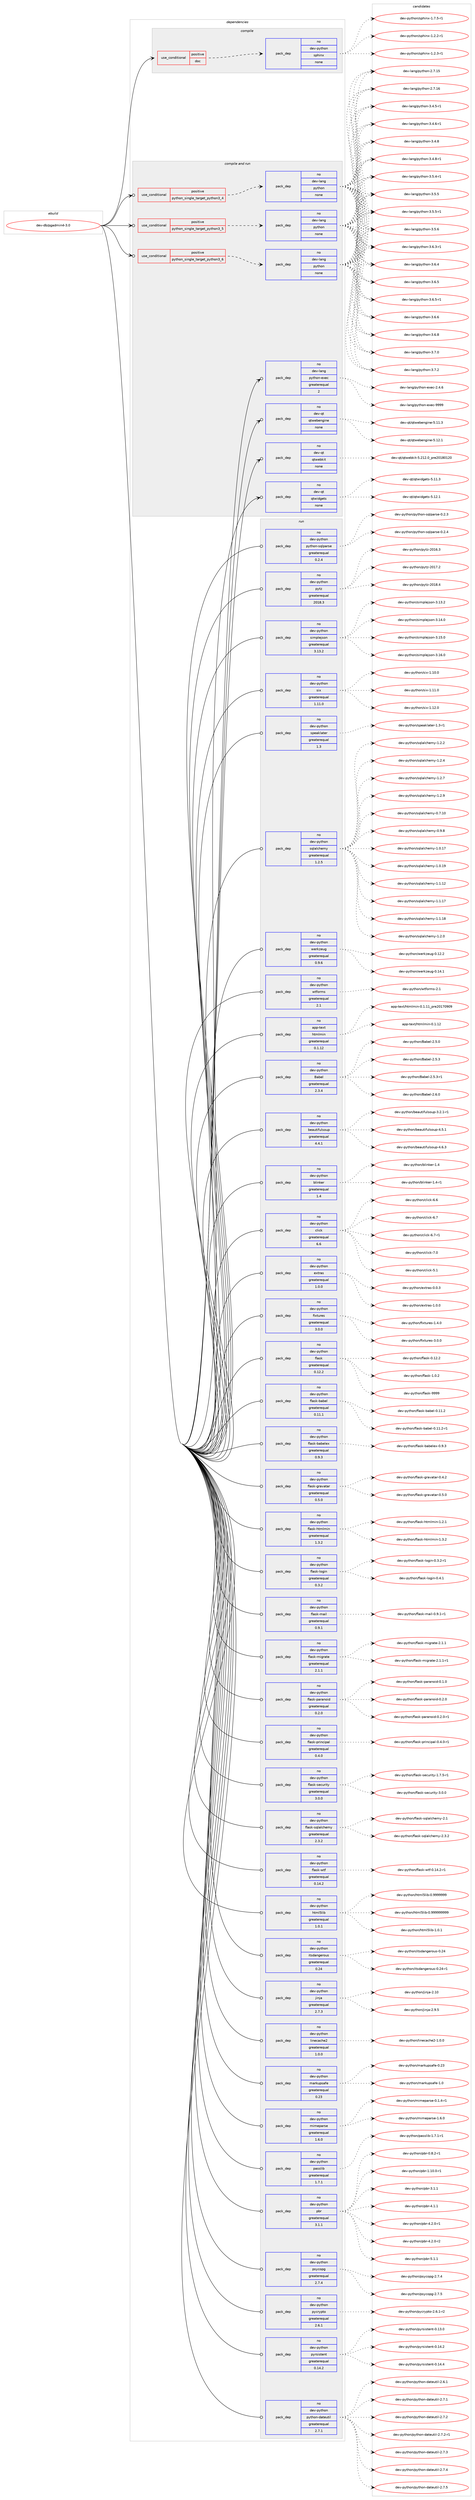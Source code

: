digraph prolog {

# *************
# Graph options
# *************

newrank=true;
concentrate=true;
compound=true;
graph [rankdir=LR,fontname=Helvetica,fontsize=10,ranksep=1.5];#, ranksep=2.5, nodesep=0.2];
edge  [arrowhead=vee];
node  [fontname=Helvetica,fontsize=10];

# **********
# The ebuild
# **********

subgraph cluster_leftcol {
color=gray;
rank=same;
label=<<i>ebuild</i>>;
id [label="dev-db/pgadmin4-3.0", color=red, width=4, href="../dev-db/pgadmin4-3.0.svg"];
}

# ****************
# The dependencies
# ****************

subgraph cluster_midcol {
color=gray;
label=<<i>dependencies</i>>;
subgraph cluster_compile {
fillcolor="#eeeeee";
style=filled;
label=<<i>compile</i>>;
subgraph cond357517 {
dependency1321272 [label=<<TABLE BORDER="0" CELLBORDER="1" CELLSPACING="0" CELLPADDING="4"><TR><TD ROWSPAN="3" CELLPADDING="10">use_conditional</TD></TR><TR><TD>positive</TD></TR><TR><TD>doc</TD></TR></TABLE>>, shape=none, color=red];
subgraph pack942801 {
dependency1321273 [label=<<TABLE BORDER="0" CELLBORDER="1" CELLSPACING="0" CELLPADDING="4" WIDTH="220"><TR><TD ROWSPAN="6" CELLPADDING="30">pack_dep</TD></TR><TR><TD WIDTH="110">no</TD></TR><TR><TD>dev-python</TD></TR><TR><TD>sphinx</TD></TR><TR><TD>none</TD></TR><TR><TD></TD></TR></TABLE>>, shape=none, color=blue];
}
dependency1321272:e -> dependency1321273:w [weight=20,style="dashed",arrowhead="vee"];
}
id:e -> dependency1321272:w [weight=20,style="solid",arrowhead="vee"];
}
subgraph cluster_compileandrun {
fillcolor="#eeeeee";
style=filled;
label=<<i>compile and run</i>>;
subgraph cond357518 {
dependency1321274 [label=<<TABLE BORDER="0" CELLBORDER="1" CELLSPACING="0" CELLPADDING="4"><TR><TD ROWSPAN="3" CELLPADDING="10">use_conditional</TD></TR><TR><TD>positive</TD></TR><TR><TD>python_single_target_python3_4</TD></TR></TABLE>>, shape=none, color=red];
subgraph pack942802 {
dependency1321275 [label=<<TABLE BORDER="0" CELLBORDER="1" CELLSPACING="0" CELLPADDING="4" WIDTH="220"><TR><TD ROWSPAN="6" CELLPADDING="30">pack_dep</TD></TR><TR><TD WIDTH="110">no</TD></TR><TR><TD>dev-lang</TD></TR><TR><TD>python</TD></TR><TR><TD>none</TD></TR><TR><TD></TD></TR></TABLE>>, shape=none, color=blue];
}
dependency1321274:e -> dependency1321275:w [weight=20,style="dashed",arrowhead="vee"];
}
id:e -> dependency1321274:w [weight=20,style="solid",arrowhead="odotvee"];
subgraph cond357519 {
dependency1321276 [label=<<TABLE BORDER="0" CELLBORDER="1" CELLSPACING="0" CELLPADDING="4"><TR><TD ROWSPAN="3" CELLPADDING="10">use_conditional</TD></TR><TR><TD>positive</TD></TR><TR><TD>python_single_target_python3_5</TD></TR></TABLE>>, shape=none, color=red];
subgraph pack942803 {
dependency1321277 [label=<<TABLE BORDER="0" CELLBORDER="1" CELLSPACING="0" CELLPADDING="4" WIDTH="220"><TR><TD ROWSPAN="6" CELLPADDING="30">pack_dep</TD></TR><TR><TD WIDTH="110">no</TD></TR><TR><TD>dev-lang</TD></TR><TR><TD>python</TD></TR><TR><TD>none</TD></TR><TR><TD></TD></TR></TABLE>>, shape=none, color=blue];
}
dependency1321276:e -> dependency1321277:w [weight=20,style="dashed",arrowhead="vee"];
}
id:e -> dependency1321276:w [weight=20,style="solid",arrowhead="odotvee"];
subgraph cond357520 {
dependency1321278 [label=<<TABLE BORDER="0" CELLBORDER="1" CELLSPACING="0" CELLPADDING="4"><TR><TD ROWSPAN="3" CELLPADDING="10">use_conditional</TD></TR><TR><TD>positive</TD></TR><TR><TD>python_single_target_python3_6</TD></TR></TABLE>>, shape=none, color=red];
subgraph pack942804 {
dependency1321279 [label=<<TABLE BORDER="0" CELLBORDER="1" CELLSPACING="0" CELLPADDING="4" WIDTH="220"><TR><TD ROWSPAN="6" CELLPADDING="30">pack_dep</TD></TR><TR><TD WIDTH="110">no</TD></TR><TR><TD>dev-lang</TD></TR><TR><TD>python</TD></TR><TR><TD>none</TD></TR><TR><TD></TD></TR></TABLE>>, shape=none, color=blue];
}
dependency1321278:e -> dependency1321279:w [weight=20,style="dashed",arrowhead="vee"];
}
id:e -> dependency1321278:w [weight=20,style="solid",arrowhead="odotvee"];
subgraph pack942805 {
dependency1321280 [label=<<TABLE BORDER="0" CELLBORDER="1" CELLSPACING="0" CELLPADDING="4" WIDTH="220"><TR><TD ROWSPAN="6" CELLPADDING="30">pack_dep</TD></TR><TR><TD WIDTH="110">no</TD></TR><TR><TD>dev-lang</TD></TR><TR><TD>python-exec</TD></TR><TR><TD>greaterequal</TD></TR><TR><TD>2</TD></TR></TABLE>>, shape=none, color=blue];
}
id:e -> dependency1321280:w [weight=20,style="solid",arrowhead="odotvee"];
subgraph pack942806 {
dependency1321281 [label=<<TABLE BORDER="0" CELLBORDER="1" CELLSPACING="0" CELLPADDING="4" WIDTH="220"><TR><TD ROWSPAN="6" CELLPADDING="30">pack_dep</TD></TR><TR><TD WIDTH="110">no</TD></TR><TR><TD>dev-qt</TD></TR><TR><TD>qtwebengine</TD></TR><TR><TD>none</TD></TR><TR><TD></TD></TR></TABLE>>, shape=none, color=blue];
}
id:e -> dependency1321281:w [weight=20,style="solid",arrowhead="odotvee"];
subgraph pack942807 {
dependency1321282 [label=<<TABLE BORDER="0" CELLBORDER="1" CELLSPACING="0" CELLPADDING="4" WIDTH="220"><TR><TD ROWSPAN="6" CELLPADDING="30">pack_dep</TD></TR><TR><TD WIDTH="110">no</TD></TR><TR><TD>dev-qt</TD></TR><TR><TD>qtwebkit</TD></TR><TR><TD>none</TD></TR><TR><TD></TD></TR></TABLE>>, shape=none, color=blue];
}
id:e -> dependency1321282:w [weight=20,style="solid",arrowhead="odotvee"];
subgraph pack942808 {
dependency1321283 [label=<<TABLE BORDER="0" CELLBORDER="1" CELLSPACING="0" CELLPADDING="4" WIDTH="220"><TR><TD ROWSPAN="6" CELLPADDING="30">pack_dep</TD></TR><TR><TD WIDTH="110">no</TD></TR><TR><TD>dev-qt</TD></TR><TR><TD>qtwidgets</TD></TR><TR><TD>none</TD></TR><TR><TD></TD></TR></TABLE>>, shape=none, color=blue];
}
id:e -> dependency1321283:w [weight=20,style="solid",arrowhead="odotvee"];
}
subgraph cluster_run {
fillcolor="#eeeeee";
style=filled;
label=<<i>run</i>>;
subgraph pack942809 {
dependency1321284 [label=<<TABLE BORDER="0" CELLBORDER="1" CELLSPACING="0" CELLPADDING="4" WIDTH="220"><TR><TD ROWSPAN="6" CELLPADDING="30">pack_dep</TD></TR><TR><TD WIDTH="110">no</TD></TR><TR><TD>app-text</TD></TR><TR><TD>htmlmin</TD></TR><TR><TD>greaterequal</TD></TR><TR><TD>0.1.12</TD></TR></TABLE>>, shape=none, color=blue];
}
id:e -> dependency1321284:w [weight=20,style="solid",arrowhead="odot"];
subgraph pack942810 {
dependency1321285 [label=<<TABLE BORDER="0" CELLBORDER="1" CELLSPACING="0" CELLPADDING="4" WIDTH="220"><TR><TD ROWSPAN="6" CELLPADDING="30">pack_dep</TD></TR><TR><TD WIDTH="110">no</TD></TR><TR><TD>dev-python</TD></TR><TR><TD>Babel</TD></TR><TR><TD>greaterequal</TD></TR><TR><TD>2.3.4</TD></TR></TABLE>>, shape=none, color=blue];
}
id:e -> dependency1321285:w [weight=20,style="solid",arrowhead="odot"];
subgraph pack942811 {
dependency1321286 [label=<<TABLE BORDER="0" CELLBORDER="1" CELLSPACING="0" CELLPADDING="4" WIDTH="220"><TR><TD ROWSPAN="6" CELLPADDING="30">pack_dep</TD></TR><TR><TD WIDTH="110">no</TD></TR><TR><TD>dev-python</TD></TR><TR><TD>beautifulsoup</TD></TR><TR><TD>greaterequal</TD></TR><TR><TD>4.4.1</TD></TR></TABLE>>, shape=none, color=blue];
}
id:e -> dependency1321286:w [weight=20,style="solid",arrowhead="odot"];
subgraph pack942812 {
dependency1321287 [label=<<TABLE BORDER="0" CELLBORDER="1" CELLSPACING="0" CELLPADDING="4" WIDTH="220"><TR><TD ROWSPAN="6" CELLPADDING="30">pack_dep</TD></TR><TR><TD WIDTH="110">no</TD></TR><TR><TD>dev-python</TD></TR><TR><TD>blinker</TD></TR><TR><TD>greaterequal</TD></TR><TR><TD>1.4</TD></TR></TABLE>>, shape=none, color=blue];
}
id:e -> dependency1321287:w [weight=20,style="solid",arrowhead="odot"];
subgraph pack942813 {
dependency1321288 [label=<<TABLE BORDER="0" CELLBORDER="1" CELLSPACING="0" CELLPADDING="4" WIDTH="220"><TR><TD ROWSPAN="6" CELLPADDING="30">pack_dep</TD></TR><TR><TD WIDTH="110">no</TD></TR><TR><TD>dev-python</TD></TR><TR><TD>click</TD></TR><TR><TD>greaterequal</TD></TR><TR><TD>6.6</TD></TR></TABLE>>, shape=none, color=blue];
}
id:e -> dependency1321288:w [weight=20,style="solid",arrowhead="odot"];
subgraph pack942814 {
dependency1321289 [label=<<TABLE BORDER="0" CELLBORDER="1" CELLSPACING="0" CELLPADDING="4" WIDTH="220"><TR><TD ROWSPAN="6" CELLPADDING="30">pack_dep</TD></TR><TR><TD WIDTH="110">no</TD></TR><TR><TD>dev-python</TD></TR><TR><TD>extras</TD></TR><TR><TD>greaterequal</TD></TR><TR><TD>1.0.0</TD></TR></TABLE>>, shape=none, color=blue];
}
id:e -> dependency1321289:w [weight=20,style="solid",arrowhead="odot"];
subgraph pack942815 {
dependency1321290 [label=<<TABLE BORDER="0" CELLBORDER="1" CELLSPACING="0" CELLPADDING="4" WIDTH="220"><TR><TD ROWSPAN="6" CELLPADDING="30">pack_dep</TD></TR><TR><TD WIDTH="110">no</TD></TR><TR><TD>dev-python</TD></TR><TR><TD>fixtures</TD></TR><TR><TD>greaterequal</TD></TR><TR><TD>3.0.0</TD></TR></TABLE>>, shape=none, color=blue];
}
id:e -> dependency1321290:w [weight=20,style="solid",arrowhead="odot"];
subgraph pack942816 {
dependency1321291 [label=<<TABLE BORDER="0" CELLBORDER="1" CELLSPACING="0" CELLPADDING="4" WIDTH="220"><TR><TD ROWSPAN="6" CELLPADDING="30">pack_dep</TD></TR><TR><TD WIDTH="110">no</TD></TR><TR><TD>dev-python</TD></TR><TR><TD>flask</TD></TR><TR><TD>greaterequal</TD></TR><TR><TD>0.12.2</TD></TR></TABLE>>, shape=none, color=blue];
}
id:e -> dependency1321291:w [weight=20,style="solid",arrowhead="odot"];
subgraph pack942817 {
dependency1321292 [label=<<TABLE BORDER="0" CELLBORDER="1" CELLSPACING="0" CELLPADDING="4" WIDTH="220"><TR><TD ROWSPAN="6" CELLPADDING="30">pack_dep</TD></TR><TR><TD WIDTH="110">no</TD></TR><TR><TD>dev-python</TD></TR><TR><TD>flask-babel</TD></TR><TR><TD>greaterequal</TD></TR><TR><TD>0.11.1</TD></TR></TABLE>>, shape=none, color=blue];
}
id:e -> dependency1321292:w [weight=20,style="solid",arrowhead="odot"];
subgraph pack942818 {
dependency1321293 [label=<<TABLE BORDER="0" CELLBORDER="1" CELLSPACING="0" CELLPADDING="4" WIDTH="220"><TR><TD ROWSPAN="6" CELLPADDING="30">pack_dep</TD></TR><TR><TD WIDTH="110">no</TD></TR><TR><TD>dev-python</TD></TR><TR><TD>flask-babelex</TD></TR><TR><TD>greaterequal</TD></TR><TR><TD>0.9.3</TD></TR></TABLE>>, shape=none, color=blue];
}
id:e -> dependency1321293:w [weight=20,style="solid",arrowhead="odot"];
subgraph pack942819 {
dependency1321294 [label=<<TABLE BORDER="0" CELLBORDER="1" CELLSPACING="0" CELLPADDING="4" WIDTH="220"><TR><TD ROWSPAN="6" CELLPADDING="30">pack_dep</TD></TR><TR><TD WIDTH="110">no</TD></TR><TR><TD>dev-python</TD></TR><TR><TD>flask-gravatar</TD></TR><TR><TD>greaterequal</TD></TR><TR><TD>0.5.0</TD></TR></TABLE>>, shape=none, color=blue];
}
id:e -> dependency1321294:w [weight=20,style="solid",arrowhead="odot"];
subgraph pack942820 {
dependency1321295 [label=<<TABLE BORDER="0" CELLBORDER="1" CELLSPACING="0" CELLPADDING="4" WIDTH="220"><TR><TD ROWSPAN="6" CELLPADDING="30">pack_dep</TD></TR><TR><TD WIDTH="110">no</TD></TR><TR><TD>dev-python</TD></TR><TR><TD>flask-htmlmin</TD></TR><TR><TD>greaterequal</TD></TR><TR><TD>1.3.2</TD></TR></TABLE>>, shape=none, color=blue];
}
id:e -> dependency1321295:w [weight=20,style="solid",arrowhead="odot"];
subgraph pack942821 {
dependency1321296 [label=<<TABLE BORDER="0" CELLBORDER="1" CELLSPACING="0" CELLPADDING="4" WIDTH="220"><TR><TD ROWSPAN="6" CELLPADDING="30">pack_dep</TD></TR><TR><TD WIDTH="110">no</TD></TR><TR><TD>dev-python</TD></TR><TR><TD>flask-login</TD></TR><TR><TD>greaterequal</TD></TR><TR><TD>0.3.2</TD></TR></TABLE>>, shape=none, color=blue];
}
id:e -> dependency1321296:w [weight=20,style="solid",arrowhead="odot"];
subgraph pack942822 {
dependency1321297 [label=<<TABLE BORDER="0" CELLBORDER="1" CELLSPACING="0" CELLPADDING="4" WIDTH="220"><TR><TD ROWSPAN="6" CELLPADDING="30">pack_dep</TD></TR><TR><TD WIDTH="110">no</TD></TR><TR><TD>dev-python</TD></TR><TR><TD>flask-mail</TD></TR><TR><TD>greaterequal</TD></TR><TR><TD>0.9.1</TD></TR></TABLE>>, shape=none, color=blue];
}
id:e -> dependency1321297:w [weight=20,style="solid",arrowhead="odot"];
subgraph pack942823 {
dependency1321298 [label=<<TABLE BORDER="0" CELLBORDER="1" CELLSPACING="0" CELLPADDING="4" WIDTH="220"><TR><TD ROWSPAN="6" CELLPADDING="30">pack_dep</TD></TR><TR><TD WIDTH="110">no</TD></TR><TR><TD>dev-python</TD></TR><TR><TD>flask-migrate</TD></TR><TR><TD>greaterequal</TD></TR><TR><TD>2.1.1</TD></TR></TABLE>>, shape=none, color=blue];
}
id:e -> dependency1321298:w [weight=20,style="solid",arrowhead="odot"];
subgraph pack942824 {
dependency1321299 [label=<<TABLE BORDER="0" CELLBORDER="1" CELLSPACING="0" CELLPADDING="4" WIDTH="220"><TR><TD ROWSPAN="6" CELLPADDING="30">pack_dep</TD></TR><TR><TD WIDTH="110">no</TD></TR><TR><TD>dev-python</TD></TR><TR><TD>flask-paranoid</TD></TR><TR><TD>greaterequal</TD></TR><TR><TD>0.2.0</TD></TR></TABLE>>, shape=none, color=blue];
}
id:e -> dependency1321299:w [weight=20,style="solid",arrowhead="odot"];
subgraph pack942825 {
dependency1321300 [label=<<TABLE BORDER="0" CELLBORDER="1" CELLSPACING="0" CELLPADDING="4" WIDTH="220"><TR><TD ROWSPAN="6" CELLPADDING="30">pack_dep</TD></TR><TR><TD WIDTH="110">no</TD></TR><TR><TD>dev-python</TD></TR><TR><TD>flask-principal</TD></TR><TR><TD>greaterequal</TD></TR><TR><TD>0.4.0</TD></TR></TABLE>>, shape=none, color=blue];
}
id:e -> dependency1321300:w [weight=20,style="solid",arrowhead="odot"];
subgraph pack942826 {
dependency1321301 [label=<<TABLE BORDER="0" CELLBORDER="1" CELLSPACING="0" CELLPADDING="4" WIDTH="220"><TR><TD ROWSPAN="6" CELLPADDING="30">pack_dep</TD></TR><TR><TD WIDTH="110">no</TD></TR><TR><TD>dev-python</TD></TR><TR><TD>flask-security</TD></TR><TR><TD>greaterequal</TD></TR><TR><TD>3.0.0</TD></TR></TABLE>>, shape=none, color=blue];
}
id:e -> dependency1321301:w [weight=20,style="solid",arrowhead="odot"];
subgraph pack942827 {
dependency1321302 [label=<<TABLE BORDER="0" CELLBORDER="1" CELLSPACING="0" CELLPADDING="4" WIDTH="220"><TR><TD ROWSPAN="6" CELLPADDING="30">pack_dep</TD></TR><TR><TD WIDTH="110">no</TD></TR><TR><TD>dev-python</TD></TR><TR><TD>flask-sqlalchemy</TD></TR><TR><TD>greaterequal</TD></TR><TR><TD>2.3.2</TD></TR></TABLE>>, shape=none, color=blue];
}
id:e -> dependency1321302:w [weight=20,style="solid",arrowhead="odot"];
subgraph pack942828 {
dependency1321303 [label=<<TABLE BORDER="0" CELLBORDER="1" CELLSPACING="0" CELLPADDING="4" WIDTH="220"><TR><TD ROWSPAN="6" CELLPADDING="30">pack_dep</TD></TR><TR><TD WIDTH="110">no</TD></TR><TR><TD>dev-python</TD></TR><TR><TD>flask-wtf</TD></TR><TR><TD>greaterequal</TD></TR><TR><TD>0.14.2</TD></TR></TABLE>>, shape=none, color=blue];
}
id:e -> dependency1321303:w [weight=20,style="solid",arrowhead="odot"];
subgraph pack942829 {
dependency1321304 [label=<<TABLE BORDER="0" CELLBORDER="1" CELLSPACING="0" CELLPADDING="4" WIDTH="220"><TR><TD ROWSPAN="6" CELLPADDING="30">pack_dep</TD></TR><TR><TD WIDTH="110">no</TD></TR><TR><TD>dev-python</TD></TR><TR><TD>html5lib</TD></TR><TR><TD>greaterequal</TD></TR><TR><TD>1.0.1</TD></TR></TABLE>>, shape=none, color=blue];
}
id:e -> dependency1321304:w [weight=20,style="solid",arrowhead="odot"];
subgraph pack942830 {
dependency1321305 [label=<<TABLE BORDER="0" CELLBORDER="1" CELLSPACING="0" CELLPADDING="4" WIDTH="220"><TR><TD ROWSPAN="6" CELLPADDING="30">pack_dep</TD></TR><TR><TD WIDTH="110">no</TD></TR><TR><TD>dev-python</TD></TR><TR><TD>itsdangerous</TD></TR><TR><TD>greaterequal</TD></TR><TR><TD>0.24</TD></TR></TABLE>>, shape=none, color=blue];
}
id:e -> dependency1321305:w [weight=20,style="solid",arrowhead="odot"];
subgraph pack942831 {
dependency1321306 [label=<<TABLE BORDER="0" CELLBORDER="1" CELLSPACING="0" CELLPADDING="4" WIDTH="220"><TR><TD ROWSPAN="6" CELLPADDING="30">pack_dep</TD></TR><TR><TD WIDTH="110">no</TD></TR><TR><TD>dev-python</TD></TR><TR><TD>jinja</TD></TR><TR><TD>greaterequal</TD></TR><TR><TD>2.7.3</TD></TR></TABLE>>, shape=none, color=blue];
}
id:e -> dependency1321306:w [weight=20,style="solid",arrowhead="odot"];
subgraph pack942832 {
dependency1321307 [label=<<TABLE BORDER="0" CELLBORDER="1" CELLSPACING="0" CELLPADDING="4" WIDTH="220"><TR><TD ROWSPAN="6" CELLPADDING="30">pack_dep</TD></TR><TR><TD WIDTH="110">no</TD></TR><TR><TD>dev-python</TD></TR><TR><TD>linecache2</TD></TR><TR><TD>greaterequal</TD></TR><TR><TD>1.0.0</TD></TR></TABLE>>, shape=none, color=blue];
}
id:e -> dependency1321307:w [weight=20,style="solid",arrowhead="odot"];
subgraph pack942833 {
dependency1321308 [label=<<TABLE BORDER="0" CELLBORDER="1" CELLSPACING="0" CELLPADDING="4" WIDTH="220"><TR><TD ROWSPAN="6" CELLPADDING="30">pack_dep</TD></TR><TR><TD WIDTH="110">no</TD></TR><TR><TD>dev-python</TD></TR><TR><TD>markupsafe</TD></TR><TR><TD>greaterequal</TD></TR><TR><TD>0.23</TD></TR></TABLE>>, shape=none, color=blue];
}
id:e -> dependency1321308:w [weight=20,style="solid",arrowhead="odot"];
subgraph pack942834 {
dependency1321309 [label=<<TABLE BORDER="0" CELLBORDER="1" CELLSPACING="0" CELLPADDING="4" WIDTH="220"><TR><TD ROWSPAN="6" CELLPADDING="30">pack_dep</TD></TR><TR><TD WIDTH="110">no</TD></TR><TR><TD>dev-python</TD></TR><TR><TD>mimeparse</TD></TR><TR><TD>greaterequal</TD></TR><TR><TD>1.6.0</TD></TR></TABLE>>, shape=none, color=blue];
}
id:e -> dependency1321309:w [weight=20,style="solid",arrowhead="odot"];
subgraph pack942835 {
dependency1321310 [label=<<TABLE BORDER="0" CELLBORDER="1" CELLSPACING="0" CELLPADDING="4" WIDTH="220"><TR><TD ROWSPAN="6" CELLPADDING="30">pack_dep</TD></TR><TR><TD WIDTH="110">no</TD></TR><TR><TD>dev-python</TD></TR><TR><TD>passlib</TD></TR><TR><TD>greaterequal</TD></TR><TR><TD>1.7.1</TD></TR></TABLE>>, shape=none, color=blue];
}
id:e -> dependency1321310:w [weight=20,style="solid",arrowhead="odot"];
subgraph pack942836 {
dependency1321311 [label=<<TABLE BORDER="0" CELLBORDER="1" CELLSPACING="0" CELLPADDING="4" WIDTH="220"><TR><TD ROWSPAN="6" CELLPADDING="30">pack_dep</TD></TR><TR><TD WIDTH="110">no</TD></TR><TR><TD>dev-python</TD></TR><TR><TD>pbr</TD></TR><TR><TD>greaterequal</TD></TR><TR><TD>3.1.1</TD></TR></TABLE>>, shape=none, color=blue];
}
id:e -> dependency1321311:w [weight=20,style="solid",arrowhead="odot"];
subgraph pack942837 {
dependency1321312 [label=<<TABLE BORDER="0" CELLBORDER="1" CELLSPACING="0" CELLPADDING="4" WIDTH="220"><TR><TD ROWSPAN="6" CELLPADDING="30">pack_dep</TD></TR><TR><TD WIDTH="110">no</TD></TR><TR><TD>dev-python</TD></TR><TR><TD>psycopg</TD></TR><TR><TD>greaterequal</TD></TR><TR><TD>2.7.4</TD></TR></TABLE>>, shape=none, color=blue];
}
id:e -> dependency1321312:w [weight=20,style="solid",arrowhead="odot"];
subgraph pack942838 {
dependency1321313 [label=<<TABLE BORDER="0" CELLBORDER="1" CELLSPACING="0" CELLPADDING="4" WIDTH="220"><TR><TD ROWSPAN="6" CELLPADDING="30">pack_dep</TD></TR><TR><TD WIDTH="110">no</TD></TR><TR><TD>dev-python</TD></TR><TR><TD>pycrypto</TD></TR><TR><TD>greaterequal</TD></TR><TR><TD>2.6.1</TD></TR></TABLE>>, shape=none, color=blue];
}
id:e -> dependency1321313:w [weight=20,style="solid",arrowhead="odot"];
subgraph pack942839 {
dependency1321314 [label=<<TABLE BORDER="0" CELLBORDER="1" CELLSPACING="0" CELLPADDING="4" WIDTH="220"><TR><TD ROWSPAN="6" CELLPADDING="30">pack_dep</TD></TR><TR><TD WIDTH="110">no</TD></TR><TR><TD>dev-python</TD></TR><TR><TD>pyrsistent</TD></TR><TR><TD>greaterequal</TD></TR><TR><TD>0.14.2</TD></TR></TABLE>>, shape=none, color=blue];
}
id:e -> dependency1321314:w [weight=20,style="solid",arrowhead="odot"];
subgraph pack942840 {
dependency1321315 [label=<<TABLE BORDER="0" CELLBORDER="1" CELLSPACING="0" CELLPADDING="4" WIDTH="220"><TR><TD ROWSPAN="6" CELLPADDING="30">pack_dep</TD></TR><TR><TD WIDTH="110">no</TD></TR><TR><TD>dev-python</TD></TR><TR><TD>python-dateutil</TD></TR><TR><TD>greaterequal</TD></TR><TR><TD>2.7.1</TD></TR></TABLE>>, shape=none, color=blue];
}
id:e -> dependency1321315:w [weight=20,style="solid",arrowhead="odot"];
subgraph pack942841 {
dependency1321316 [label=<<TABLE BORDER="0" CELLBORDER="1" CELLSPACING="0" CELLPADDING="4" WIDTH="220"><TR><TD ROWSPAN="6" CELLPADDING="30">pack_dep</TD></TR><TR><TD WIDTH="110">no</TD></TR><TR><TD>dev-python</TD></TR><TR><TD>python-sqlparse</TD></TR><TR><TD>greaterequal</TD></TR><TR><TD>0.2.4</TD></TR></TABLE>>, shape=none, color=blue];
}
id:e -> dependency1321316:w [weight=20,style="solid",arrowhead="odot"];
subgraph pack942842 {
dependency1321317 [label=<<TABLE BORDER="0" CELLBORDER="1" CELLSPACING="0" CELLPADDING="4" WIDTH="220"><TR><TD ROWSPAN="6" CELLPADDING="30">pack_dep</TD></TR><TR><TD WIDTH="110">no</TD></TR><TR><TD>dev-python</TD></TR><TR><TD>pytz</TD></TR><TR><TD>greaterequal</TD></TR><TR><TD>2018.3</TD></TR></TABLE>>, shape=none, color=blue];
}
id:e -> dependency1321317:w [weight=20,style="solid",arrowhead="odot"];
subgraph pack942843 {
dependency1321318 [label=<<TABLE BORDER="0" CELLBORDER="1" CELLSPACING="0" CELLPADDING="4" WIDTH="220"><TR><TD ROWSPAN="6" CELLPADDING="30">pack_dep</TD></TR><TR><TD WIDTH="110">no</TD></TR><TR><TD>dev-python</TD></TR><TR><TD>simplejson</TD></TR><TR><TD>greaterequal</TD></TR><TR><TD>3.13.2</TD></TR></TABLE>>, shape=none, color=blue];
}
id:e -> dependency1321318:w [weight=20,style="solid",arrowhead="odot"];
subgraph pack942844 {
dependency1321319 [label=<<TABLE BORDER="0" CELLBORDER="1" CELLSPACING="0" CELLPADDING="4" WIDTH="220"><TR><TD ROWSPAN="6" CELLPADDING="30">pack_dep</TD></TR><TR><TD WIDTH="110">no</TD></TR><TR><TD>dev-python</TD></TR><TR><TD>six</TD></TR><TR><TD>greaterequal</TD></TR><TR><TD>1.11.0</TD></TR></TABLE>>, shape=none, color=blue];
}
id:e -> dependency1321319:w [weight=20,style="solid",arrowhead="odot"];
subgraph pack942845 {
dependency1321320 [label=<<TABLE BORDER="0" CELLBORDER="1" CELLSPACING="0" CELLPADDING="4" WIDTH="220"><TR><TD ROWSPAN="6" CELLPADDING="30">pack_dep</TD></TR><TR><TD WIDTH="110">no</TD></TR><TR><TD>dev-python</TD></TR><TR><TD>speaklater</TD></TR><TR><TD>greaterequal</TD></TR><TR><TD>1.3</TD></TR></TABLE>>, shape=none, color=blue];
}
id:e -> dependency1321320:w [weight=20,style="solid",arrowhead="odot"];
subgraph pack942846 {
dependency1321321 [label=<<TABLE BORDER="0" CELLBORDER="1" CELLSPACING="0" CELLPADDING="4" WIDTH="220"><TR><TD ROWSPAN="6" CELLPADDING="30">pack_dep</TD></TR><TR><TD WIDTH="110">no</TD></TR><TR><TD>dev-python</TD></TR><TR><TD>sqlalchemy</TD></TR><TR><TD>greaterequal</TD></TR><TR><TD>1.2.5</TD></TR></TABLE>>, shape=none, color=blue];
}
id:e -> dependency1321321:w [weight=20,style="solid",arrowhead="odot"];
subgraph pack942847 {
dependency1321322 [label=<<TABLE BORDER="0" CELLBORDER="1" CELLSPACING="0" CELLPADDING="4" WIDTH="220"><TR><TD ROWSPAN="6" CELLPADDING="30">pack_dep</TD></TR><TR><TD WIDTH="110">no</TD></TR><TR><TD>dev-python</TD></TR><TR><TD>werkzeug</TD></TR><TR><TD>greaterequal</TD></TR><TR><TD>0.9.6</TD></TR></TABLE>>, shape=none, color=blue];
}
id:e -> dependency1321322:w [weight=20,style="solid",arrowhead="odot"];
subgraph pack942848 {
dependency1321323 [label=<<TABLE BORDER="0" CELLBORDER="1" CELLSPACING="0" CELLPADDING="4" WIDTH="220"><TR><TD ROWSPAN="6" CELLPADDING="30">pack_dep</TD></TR><TR><TD WIDTH="110">no</TD></TR><TR><TD>dev-python</TD></TR><TR><TD>wtforms</TD></TR><TR><TD>greaterequal</TD></TR><TR><TD>2.1</TD></TR></TABLE>>, shape=none, color=blue];
}
id:e -> dependency1321323:w [weight=20,style="solid",arrowhead="odot"];
}
}

# **************
# The candidates
# **************

subgraph cluster_choices {
rank=same;
color=gray;
label=<<i>candidates</i>>;

subgraph choice942801 {
color=black;
nodesep=1;
choice10010111845112121116104111110471151121041051101204549465046504511449 [label="dev-python/sphinx-1.2.2-r1", color=red, width=4,href="../dev-python/sphinx-1.2.2-r1.svg"];
choice10010111845112121116104111110471151121041051101204549465046514511449 [label="dev-python/sphinx-1.2.3-r1", color=red, width=4,href="../dev-python/sphinx-1.2.3-r1.svg"];
choice10010111845112121116104111110471151121041051101204549465546534511449 [label="dev-python/sphinx-1.7.5-r1", color=red, width=4,href="../dev-python/sphinx-1.7.5-r1.svg"];
dependency1321273:e -> choice10010111845112121116104111110471151121041051101204549465046504511449:w [style=dotted,weight="100"];
dependency1321273:e -> choice10010111845112121116104111110471151121041051101204549465046514511449:w [style=dotted,weight="100"];
dependency1321273:e -> choice10010111845112121116104111110471151121041051101204549465546534511449:w [style=dotted,weight="100"];
}
subgraph choice942802 {
color=black;
nodesep=1;
choice10010111845108971101034711212111610411111045504655464953 [label="dev-lang/python-2.7.15", color=red, width=4,href="../dev-lang/python-2.7.15.svg"];
choice10010111845108971101034711212111610411111045504655464954 [label="dev-lang/python-2.7.16", color=red, width=4,href="../dev-lang/python-2.7.16.svg"];
choice1001011184510897110103471121211161041111104551465246534511449 [label="dev-lang/python-3.4.5-r1", color=red, width=4,href="../dev-lang/python-3.4.5-r1.svg"];
choice1001011184510897110103471121211161041111104551465246544511449 [label="dev-lang/python-3.4.6-r1", color=red, width=4,href="../dev-lang/python-3.4.6-r1.svg"];
choice100101118451089711010347112121116104111110455146524656 [label="dev-lang/python-3.4.8", color=red, width=4,href="../dev-lang/python-3.4.8.svg"];
choice1001011184510897110103471121211161041111104551465246564511449 [label="dev-lang/python-3.4.8-r1", color=red, width=4,href="../dev-lang/python-3.4.8-r1.svg"];
choice1001011184510897110103471121211161041111104551465346524511449 [label="dev-lang/python-3.5.4-r1", color=red, width=4,href="../dev-lang/python-3.5.4-r1.svg"];
choice100101118451089711010347112121116104111110455146534653 [label="dev-lang/python-3.5.5", color=red, width=4,href="../dev-lang/python-3.5.5.svg"];
choice1001011184510897110103471121211161041111104551465346534511449 [label="dev-lang/python-3.5.5-r1", color=red, width=4,href="../dev-lang/python-3.5.5-r1.svg"];
choice100101118451089711010347112121116104111110455146534654 [label="dev-lang/python-3.5.6", color=red, width=4,href="../dev-lang/python-3.5.6.svg"];
choice1001011184510897110103471121211161041111104551465446514511449 [label="dev-lang/python-3.6.3-r1", color=red, width=4,href="../dev-lang/python-3.6.3-r1.svg"];
choice100101118451089711010347112121116104111110455146544652 [label="dev-lang/python-3.6.4", color=red, width=4,href="../dev-lang/python-3.6.4.svg"];
choice100101118451089711010347112121116104111110455146544653 [label="dev-lang/python-3.6.5", color=red, width=4,href="../dev-lang/python-3.6.5.svg"];
choice1001011184510897110103471121211161041111104551465446534511449 [label="dev-lang/python-3.6.5-r1", color=red, width=4,href="../dev-lang/python-3.6.5-r1.svg"];
choice100101118451089711010347112121116104111110455146544654 [label="dev-lang/python-3.6.6", color=red, width=4,href="../dev-lang/python-3.6.6.svg"];
choice100101118451089711010347112121116104111110455146544656 [label="dev-lang/python-3.6.8", color=red, width=4,href="../dev-lang/python-3.6.8.svg"];
choice100101118451089711010347112121116104111110455146554648 [label="dev-lang/python-3.7.0", color=red, width=4,href="../dev-lang/python-3.7.0.svg"];
choice100101118451089711010347112121116104111110455146554650 [label="dev-lang/python-3.7.2", color=red, width=4,href="../dev-lang/python-3.7.2.svg"];
dependency1321275:e -> choice10010111845108971101034711212111610411111045504655464953:w [style=dotted,weight="100"];
dependency1321275:e -> choice10010111845108971101034711212111610411111045504655464954:w [style=dotted,weight="100"];
dependency1321275:e -> choice1001011184510897110103471121211161041111104551465246534511449:w [style=dotted,weight="100"];
dependency1321275:e -> choice1001011184510897110103471121211161041111104551465246544511449:w [style=dotted,weight="100"];
dependency1321275:e -> choice100101118451089711010347112121116104111110455146524656:w [style=dotted,weight="100"];
dependency1321275:e -> choice1001011184510897110103471121211161041111104551465246564511449:w [style=dotted,weight="100"];
dependency1321275:e -> choice1001011184510897110103471121211161041111104551465346524511449:w [style=dotted,weight="100"];
dependency1321275:e -> choice100101118451089711010347112121116104111110455146534653:w [style=dotted,weight="100"];
dependency1321275:e -> choice1001011184510897110103471121211161041111104551465346534511449:w [style=dotted,weight="100"];
dependency1321275:e -> choice100101118451089711010347112121116104111110455146534654:w [style=dotted,weight="100"];
dependency1321275:e -> choice1001011184510897110103471121211161041111104551465446514511449:w [style=dotted,weight="100"];
dependency1321275:e -> choice100101118451089711010347112121116104111110455146544652:w [style=dotted,weight="100"];
dependency1321275:e -> choice100101118451089711010347112121116104111110455146544653:w [style=dotted,weight="100"];
dependency1321275:e -> choice1001011184510897110103471121211161041111104551465446534511449:w [style=dotted,weight="100"];
dependency1321275:e -> choice100101118451089711010347112121116104111110455146544654:w [style=dotted,weight="100"];
dependency1321275:e -> choice100101118451089711010347112121116104111110455146544656:w [style=dotted,weight="100"];
dependency1321275:e -> choice100101118451089711010347112121116104111110455146554648:w [style=dotted,weight="100"];
dependency1321275:e -> choice100101118451089711010347112121116104111110455146554650:w [style=dotted,weight="100"];
}
subgraph choice942803 {
color=black;
nodesep=1;
choice10010111845108971101034711212111610411111045504655464953 [label="dev-lang/python-2.7.15", color=red, width=4,href="../dev-lang/python-2.7.15.svg"];
choice10010111845108971101034711212111610411111045504655464954 [label="dev-lang/python-2.7.16", color=red, width=4,href="../dev-lang/python-2.7.16.svg"];
choice1001011184510897110103471121211161041111104551465246534511449 [label="dev-lang/python-3.4.5-r1", color=red, width=4,href="../dev-lang/python-3.4.5-r1.svg"];
choice1001011184510897110103471121211161041111104551465246544511449 [label="dev-lang/python-3.4.6-r1", color=red, width=4,href="../dev-lang/python-3.4.6-r1.svg"];
choice100101118451089711010347112121116104111110455146524656 [label="dev-lang/python-3.4.8", color=red, width=4,href="../dev-lang/python-3.4.8.svg"];
choice1001011184510897110103471121211161041111104551465246564511449 [label="dev-lang/python-3.4.8-r1", color=red, width=4,href="../dev-lang/python-3.4.8-r1.svg"];
choice1001011184510897110103471121211161041111104551465346524511449 [label="dev-lang/python-3.5.4-r1", color=red, width=4,href="../dev-lang/python-3.5.4-r1.svg"];
choice100101118451089711010347112121116104111110455146534653 [label="dev-lang/python-3.5.5", color=red, width=4,href="../dev-lang/python-3.5.5.svg"];
choice1001011184510897110103471121211161041111104551465346534511449 [label="dev-lang/python-3.5.5-r1", color=red, width=4,href="../dev-lang/python-3.5.5-r1.svg"];
choice100101118451089711010347112121116104111110455146534654 [label="dev-lang/python-3.5.6", color=red, width=4,href="../dev-lang/python-3.5.6.svg"];
choice1001011184510897110103471121211161041111104551465446514511449 [label="dev-lang/python-3.6.3-r1", color=red, width=4,href="../dev-lang/python-3.6.3-r1.svg"];
choice100101118451089711010347112121116104111110455146544652 [label="dev-lang/python-3.6.4", color=red, width=4,href="../dev-lang/python-3.6.4.svg"];
choice100101118451089711010347112121116104111110455146544653 [label="dev-lang/python-3.6.5", color=red, width=4,href="../dev-lang/python-3.6.5.svg"];
choice1001011184510897110103471121211161041111104551465446534511449 [label="dev-lang/python-3.6.5-r1", color=red, width=4,href="../dev-lang/python-3.6.5-r1.svg"];
choice100101118451089711010347112121116104111110455146544654 [label="dev-lang/python-3.6.6", color=red, width=4,href="../dev-lang/python-3.6.6.svg"];
choice100101118451089711010347112121116104111110455146544656 [label="dev-lang/python-3.6.8", color=red, width=4,href="../dev-lang/python-3.6.8.svg"];
choice100101118451089711010347112121116104111110455146554648 [label="dev-lang/python-3.7.0", color=red, width=4,href="../dev-lang/python-3.7.0.svg"];
choice100101118451089711010347112121116104111110455146554650 [label="dev-lang/python-3.7.2", color=red, width=4,href="../dev-lang/python-3.7.2.svg"];
dependency1321277:e -> choice10010111845108971101034711212111610411111045504655464953:w [style=dotted,weight="100"];
dependency1321277:e -> choice10010111845108971101034711212111610411111045504655464954:w [style=dotted,weight="100"];
dependency1321277:e -> choice1001011184510897110103471121211161041111104551465246534511449:w [style=dotted,weight="100"];
dependency1321277:e -> choice1001011184510897110103471121211161041111104551465246544511449:w [style=dotted,weight="100"];
dependency1321277:e -> choice100101118451089711010347112121116104111110455146524656:w [style=dotted,weight="100"];
dependency1321277:e -> choice1001011184510897110103471121211161041111104551465246564511449:w [style=dotted,weight="100"];
dependency1321277:e -> choice1001011184510897110103471121211161041111104551465346524511449:w [style=dotted,weight="100"];
dependency1321277:e -> choice100101118451089711010347112121116104111110455146534653:w [style=dotted,weight="100"];
dependency1321277:e -> choice1001011184510897110103471121211161041111104551465346534511449:w [style=dotted,weight="100"];
dependency1321277:e -> choice100101118451089711010347112121116104111110455146534654:w [style=dotted,weight="100"];
dependency1321277:e -> choice1001011184510897110103471121211161041111104551465446514511449:w [style=dotted,weight="100"];
dependency1321277:e -> choice100101118451089711010347112121116104111110455146544652:w [style=dotted,weight="100"];
dependency1321277:e -> choice100101118451089711010347112121116104111110455146544653:w [style=dotted,weight="100"];
dependency1321277:e -> choice1001011184510897110103471121211161041111104551465446534511449:w [style=dotted,weight="100"];
dependency1321277:e -> choice100101118451089711010347112121116104111110455146544654:w [style=dotted,weight="100"];
dependency1321277:e -> choice100101118451089711010347112121116104111110455146544656:w [style=dotted,weight="100"];
dependency1321277:e -> choice100101118451089711010347112121116104111110455146554648:w [style=dotted,weight="100"];
dependency1321277:e -> choice100101118451089711010347112121116104111110455146554650:w [style=dotted,weight="100"];
}
subgraph choice942804 {
color=black;
nodesep=1;
choice10010111845108971101034711212111610411111045504655464953 [label="dev-lang/python-2.7.15", color=red, width=4,href="../dev-lang/python-2.7.15.svg"];
choice10010111845108971101034711212111610411111045504655464954 [label="dev-lang/python-2.7.16", color=red, width=4,href="../dev-lang/python-2.7.16.svg"];
choice1001011184510897110103471121211161041111104551465246534511449 [label="dev-lang/python-3.4.5-r1", color=red, width=4,href="../dev-lang/python-3.4.5-r1.svg"];
choice1001011184510897110103471121211161041111104551465246544511449 [label="dev-lang/python-3.4.6-r1", color=red, width=4,href="../dev-lang/python-3.4.6-r1.svg"];
choice100101118451089711010347112121116104111110455146524656 [label="dev-lang/python-3.4.8", color=red, width=4,href="../dev-lang/python-3.4.8.svg"];
choice1001011184510897110103471121211161041111104551465246564511449 [label="dev-lang/python-3.4.8-r1", color=red, width=4,href="../dev-lang/python-3.4.8-r1.svg"];
choice1001011184510897110103471121211161041111104551465346524511449 [label="dev-lang/python-3.5.4-r1", color=red, width=4,href="../dev-lang/python-3.5.4-r1.svg"];
choice100101118451089711010347112121116104111110455146534653 [label="dev-lang/python-3.5.5", color=red, width=4,href="../dev-lang/python-3.5.5.svg"];
choice1001011184510897110103471121211161041111104551465346534511449 [label="dev-lang/python-3.5.5-r1", color=red, width=4,href="../dev-lang/python-3.5.5-r1.svg"];
choice100101118451089711010347112121116104111110455146534654 [label="dev-lang/python-3.5.6", color=red, width=4,href="../dev-lang/python-3.5.6.svg"];
choice1001011184510897110103471121211161041111104551465446514511449 [label="dev-lang/python-3.6.3-r1", color=red, width=4,href="../dev-lang/python-3.6.3-r1.svg"];
choice100101118451089711010347112121116104111110455146544652 [label="dev-lang/python-3.6.4", color=red, width=4,href="../dev-lang/python-3.6.4.svg"];
choice100101118451089711010347112121116104111110455146544653 [label="dev-lang/python-3.6.5", color=red, width=4,href="../dev-lang/python-3.6.5.svg"];
choice1001011184510897110103471121211161041111104551465446534511449 [label="dev-lang/python-3.6.5-r1", color=red, width=4,href="../dev-lang/python-3.6.5-r1.svg"];
choice100101118451089711010347112121116104111110455146544654 [label="dev-lang/python-3.6.6", color=red, width=4,href="../dev-lang/python-3.6.6.svg"];
choice100101118451089711010347112121116104111110455146544656 [label="dev-lang/python-3.6.8", color=red, width=4,href="../dev-lang/python-3.6.8.svg"];
choice100101118451089711010347112121116104111110455146554648 [label="dev-lang/python-3.7.0", color=red, width=4,href="../dev-lang/python-3.7.0.svg"];
choice100101118451089711010347112121116104111110455146554650 [label="dev-lang/python-3.7.2", color=red, width=4,href="../dev-lang/python-3.7.2.svg"];
dependency1321279:e -> choice10010111845108971101034711212111610411111045504655464953:w [style=dotted,weight="100"];
dependency1321279:e -> choice10010111845108971101034711212111610411111045504655464954:w [style=dotted,weight="100"];
dependency1321279:e -> choice1001011184510897110103471121211161041111104551465246534511449:w [style=dotted,weight="100"];
dependency1321279:e -> choice1001011184510897110103471121211161041111104551465246544511449:w [style=dotted,weight="100"];
dependency1321279:e -> choice100101118451089711010347112121116104111110455146524656:w [style=dotted,weight="100"];
dependency1321279:e -> choice1001011184510897110103471121211161041111104551465246564511449:w [style=dotted,weight="100"];
dependency1321279:e -> choice1001011184510897110103471121211161041111104551465346524511449:w [style=dotted,weight="100"];
dependency1321279:e -> choice100101118451089711010347112121116104111110455146534653:w [style=dotted,weight="100"];
dependency1321279:e -> choice1001011184510897110103471121211161041111104551465346534511449:w [style=dotted,weight="100"];
dependency1321279:e -> choice100101118451089711010347112121116104111110455146534654:w [style=dotted,weight="100"];
dependency1321279:e -> choice1001011184510897110103471121211161041111104551465446514511449:w [style=dotted,weight="100"];
dependency1321279:e -> choice100101118451089711010347112121116104111110455146544652:w [style=dotted,weight="100"];
dependency1321279:e -> choice100101118451089711010347112121116104111110455146544653:w [style=dotted,weight="100"];
dependency1321279:e -> choice1001011184510897110103471121211161041111104551465446534511449:w [style=dotted,weight="100"];
dependency1321279:e -> choice100101118451089711010347112121116104111110455146544654:w [style=dotted,weight="100"];
dependency1321279:e -> choice100101118451089711010347112121116104111110455146544656:w [style=dotted,weight="100"];
dependency1321279:e -> choice100101118451089711010347112121116104111110455146554648:w [style=dotted,weight="100"];
dependency1321279:e -> choice100101118451089711010347112121116104111110455146554650:w [style=dotted,weight="100"];
}
subgraph choice942805 {
color=black;
nodesep=1;
choice1001011184510897110103471121211161041111104510112010199455046524654 [label="dev-lang/python-exec-2.4.6", color=red, width=4,href="../dev-lang/python-exec-2.4.6.svg"];
choice10010111845108971101034711212111610411111045101120101994557575757 [label="dev-lang/python-exec-9999", color=red, width=4,href="../dev-lang/python-exec-9999.svg"];
dependency1321280:e -> choice1001011184510897110103471121211161041111104510112010199455046524654:w [style=dotted,weight="100"];
dependency1321280:e -> choice10010111845108971101034711212111610411111045101120101994557575757:w [style=dotted,weight="100"];
}
subgraph choice942806 {
color=black;
nodesep=1;
choice10010111845113116471131161191019810111010310511010145534649494651 [label="dev-qt/qtwebengine-5.11.3", color=red, width=4,href="../dev-qt/qtwebengine-5.11.3.svg"];
choice10010111845113116471131161191019810111010310511010145534649504649 [label="dev-qt/qtwebengine-5.12.1", color=red, width=4,href="../dev-qt/qtwebengine-5.12.1.svg"];
dependency1321281:e -> choice10010111845113116471131161191019810111010310511010145534649494651:w [style=dotted,weight="100"];
dependency1321281:e -> choice10010111845113116471131161191019810111010310511010145534649504649:w [style=dotted,weight="100"];
}
subgraph choice942807 {
color=black;
nodesep=1;
choice1001011184511311647113116119101981071051164553465049504648951121141015048495648495048 [label="dev-qt/qtwebkit-5.212.0_pre20180120", color=red, width=4,href="../dev-qt/qtwebkit-5.212.0_pre20180120.svg"];
dependency1321282:e -> choice1001011184511311647113116119101981071051164553465049504648951121141015048495648495048:w [style=dotted,weight="100"];
}
subgraph choice942808 {
color=black;
nodesep=1;
choice100101118451131164711311611910510010310111611545534649494651 [label="dev-qt/qtwidgets-5.11.3", color=red, width=4,href="../dev-qt/qtwidgets-5.11.3.svg"];
choice100101118451131164711311611910510010310111611545534649504649 [label="dev-qt/qtwidgets-5.12.1", color=red, width=4,href="../dev-qt/qtwidgets-5.12.1.svg"];
dependency1321283:e -> choice100101118451131164711311611910510010310111611545534649494651:w [style=dotted,weight="100"];
dependency1321283:e -> choice100101118451131164711311611910510010310111611545534649504649:w [style=dotted,weight="100"];
}
subgraph choice942809 {
color=black;
nodesep=1;
choice97112112451161011201164710411610910810910511045484649464949951121141015048495548574857 [label="app-text/htmlmin-0.1.11_pre20170909", color=red, width=4,href="../app-text/htmlmin-0.1.11_pre20170909.svg"];
choice97112112451161011201164710411610910810910511045484649464950 [label="app-text/htmlmin-0.1.12", color=red, width=4,href="../app-text/htmlmin-0.1.12.svg"];
dependency1321284:e -> choice97112112451161011201164710411610910810910511045484649464949951121141015048495548574857:w [style=dotted,weight="100"];
dependency1321284:e -> choice97112112451161011201164710411610910810910511045484649464950:w [style=dotted,weight="100"];
}
subgraph choice942810 {
color=black;
nodesep=1;
choice1001011184511212111610411111047669798101108455046534648 [label="dev-python/Babel-2.5.0", color=red, width=4,href="../dev-python/Babel-2.5.0.svg"];
choice1001011184511212111610411111047669798101108455046534651 [label="dev-python/Babel-2.5.3", color=red, width=4,href="../dev-python/Babel-2.5.3.svg"];
choice10010111845112121116104111110476697981011084550465346514511449 [label="dev-python/Babel-2.5.3-r1", color=red, width=4,href="../dev-python/Babel-2.5.3-r1.svg"];
choice1001011184511212111610411111047669798101108455046544648 [label="dev-python/Babel-2.6.0", color=red, width=4,href="../dev-python/Babel-2.6.0.svg"];
dependency1321285:e -> choice1001011184511212111610411111047669798101108455046534648:w [style=dotted,weight="100"];
dependency1321285:e -> choice1001011184511212111610411111047669798101108455046534651:w [style=dotted,weight="100"];
dependency1321285:e -> choice10010111845112121116104111110476697981011084550465346514511449:w [style=dotted,weight="100"];
dependency1321285:e -> choice1001011184511212111610411111047669798101108455046544648:w [style=dotted,weight="100"];
}
subgraph choice942811 {
color=black;
nodesep=1;
choice100101118451121211161041111104798101971171161051021171081151111171124551465046494511449 [label="dev-python/beautifulsoup-3.2.1-r1", color=red, width=4,href="../dev-python/beautifulsoup-3.2.1-r1.svg"];
choice10010111845112121116104111110479810197117116105102117108115111117112455246534649 [label="dev-python/beautifulsoup-4.5.1", color=red, width=4,href="../dev-python/beautifulsoup-4.5.1.svg"];
choice10010111845112121116104111110479810197117116105102117108115111117112455246544651 [label="dev-python/beautifulsoup-4.6.3", color=red, width=4,href="../dev-python/beautifulsoup-4.6.3.svg"];
dependency1321286:e -> choice100101118451121211161041111104798101971171161051021171081151111171124551465046494511449:w [style=dotted,weight="100"];
dependency1321286:e -> choice10010111845112121116104111110479810197117116105102117108115111117112455246534649:w [style=dotted,weight="100"];
dependency1321286:e -> choice10010111845112121116104111110479810197117116105102117108115111117112455246544651:w [style=dotted,weight="100"];
}
subgraph choice942812 {
color=black;
nodesep=1;
choice10010111845112121116104111110479810810511010710111445494652 [label="dev-python/blinker-1.4", color=red, width=4,href="../dev-python/blinker-1.4.svg"];
choice100101118451121211161041111104798108105110107101114454946524511449 [label="dev-python/blinker-1.4-r1", color=red, width=4,href="../dev-python/blinker-1.4-r1.svg"];
dependency1321287:e -> choice10010111845112121116104111110479810810511010710111445494652:w [style=dotted,weight="100"];
dependency1321287:e -> choice100101118451121211161041111104798108105110107101114454946524511449:w [style=dotted,weight="100"];
}
subgraph choice942813 {
color=black;
nodesep=1;
choice1001011184511212111610411111047991081059910745534649 [label="dev-python/click-5.1", color=red, width=4,href="../dev-python/click-5.1.svg"];
choice1001011184511212111610411111047991081059910745544654 [label="dev-python/click-6.6", color=red, width=4,href="../dev-python/click-6.6.svg"];
choice1001011184511212111610411111047991081059910745544655 [label="dev-python/click-6.7", color=red, width=4,href="../dev-python/click-6.7.svg"];
choice10010111845112121116104111110479910810599107455446554511449 [label="dev-python/click-6.7-r1", color=red, width=4,href="../dev-python/click-6.7-r1.svg"];
choice1001011184511212111610411111047991081059910745554648 [label="dev-python/click-7.0", color=red, width=4,href="../dev-python/click-7.0.svg"];
dependency1321288:e -> choice1001011184511212111610411111047991081059910745534649:w [style=dotted,weight="100"];
dependency1321288:e -> choice1001011184511212111610411111047991081059910745544654:w [style=dotted,weight="100"];
dependency1321288:e -> choice1001011184511212111610411111047991081059910745544655:w [style=dotted,weight="100"];
dependency1321288:e -> choice10010111845112121116104111110479910810599107455446554511449:w [style=dotted,weight="100"];
dependency1321288:e -> choice1001011184511212111610411111047991081059910745554648:w [style=dotted,weight="100"];
}
subgraph choice942814 {
color=black;
nodesep=1;
choice100101118451121211161041111104710112011611497115454846484651 [label="dev-python/extras-0.0.3", color=red, width=4,href="../dev-python/extras-0.0.3.svg"];
choice100101118451121211161041111104710112011611497115454946484648 [label="dev-python/extras-1.0.0", color=red, width=4,href="../dev-python/extras-1.0.0.svg"];
dependency1321289:e -> choice100101118451121211161041111104710112011611497115454846484651:w [style=dotted,weight="100"];
dependency1321289:e -> choice100101118451121211161041111104710112011611497115454946484648:w [style=dotted,weight="100"];
}
subgraph choice942815 {
color=black;
nodesep=1;
choice1001011184511212111610411111047102105120116117114101115454946524648 [label="dev-python/fixtures-1.4.0", color=red, width=4,href="../dev-python/fixtures-1.4.0.svg"];
choice1001011184511212111610411111047102105120116117114101115455146484648 [label="dev-python/fixtures-3.0.0", color=red, width=4,href="../dev-python/fixtures-3.0.0.svg"];
dependency1321290:e -> choice1001011184511212111610411111047102105120116117114101115454946524648:w [style=dotted,weight="100"];
dependency1321290:e -> choice1001011184511212111610411111047102105120116117114101115455146484648:w [style=dotted,weight="100"];
}
subgraph choice942816 {
color=black;
nodesep=1;
choice10010111845112121116104111110471021089711510745484649504650 [label="dev-python/flask-0.12.2", color=red, width=4,href="../dev-python/flask-0.12.2.svg"];
choice100101118451121211161041111104710210897115107454946484650 [label="dev-python/flask-1.0.2", color=red, width=4,href="../dev-python/flask-1.0.2.svg"];
choice1001011184511212111610411111047102108971151074557575757 [label="dev-python/flask-9999", color=red, width=4,href="../dev-python/flask-9999.svg"];
dependency1321291:e -> choice10010111845112121116104111110471021089711510745484649504650:w [style=dotted,weight="100"];
dependency1321291:e -> choice100101118451121211161041111104710210897115107454946484650:w [style=dotted,weight="100"];
dependency1321291:e -> choice1001011184511212111610411111047102108971151074557575757:w [style=dotted,weight="100"];
}
subgraph choice942817 {
color=black;
nodesep=1;
choice1001011184511212111610411111047102108971151074598979810110845484649494650 [label="dev-python/flask-babel-0.11.2", color=red, width=4,href="../dev-python/flask-babel-0.11.2.svg"];
choice10010111845112121116104111110471021089711510745989798101108454846494946504511449 [label="dev-python/flask-babel-0.11.2-r1", color=red, width=4,href="../dev-python/flask-babel-0.11.2-r1.svg"];
dependency1321292:e -> choice1001011184511212111610411111047102108971151074598979810110845484649494650:w [style=dotted,weight="100"];
dependency1321292:e -> choice10010111845112121116104111110471021089711510745989798101108454846494946504511449:w [style=dotted,weight="100"];
}
subgraph choice942818 {
color=black;
nodesep=1;
choice10010111845112121116104111110471021089711510745989798101108101120454846574651 [label="dev-python/flask-babelex-0.9.3", color=red, width=4,href="../dev-python/flask-babelex-0.9.3.svg"];
dependency1321293:e -> choice10010111845112121116104111110471021089711510745989798101108101120454846574651:w [style=dotted,weight="100"];
}
subgraph choice942819 {
color=black;
nodesep=1;
choice10010111845112121116104111110471021089711510745103114971189711697114454846524650 [label="dev-python/flask-gravatar-0.4.2", color=red, width=4,href="../dev-python/flask-gravatar-0.4.2.svg"];
choice10010111845112121116104111110471021089711510745103114971189711697114454846534648 [label="dev-python/flask-gravatar-0.5.0", color=red, width=4,href="../dev-python/flask-gravatar-0.5.0.svg"];
dependency1321294:e -> choice10010111845112121116104111110471021089711510745103114971189711697114454846524650:w [style=dotted,weight="100"];
dependency1321294:e -> choice10010111845112121116104111110471021089711510745103114971189711697114454846534648:w [style=dotted,weight="100"];
}
subgraph choice942820 {
color=black;
nodesep=1;
choice10010111845112121116104111110471021089711510745104116109108109105110454946504649 [label="dev-python/flask-htmlmin-1.2.1", color=red, width=4,href="../dev-python/flask-htmlmin-1.2.1.svg"];
choice10010111845112121116104111110471021089711510745104116109108109105110454946514650 [label="dev-python/flask-htmlmin-1.3.2", color=red, width=4,href="../dev-python/flask-htmlmin-1.3.2.svg"];
dependency1321295:e -> choice10010111845112121116104111110471021089711510745104116109108109105110454946504649:w [style=dotted,weight="100"];
dependency1321295:e -> choice10010111845112121116104111110471021089711510745104116109108109105110454946514650:w [style=dotted,weight="100"];
}
subgraph choice942821 {
color=black;
nodesep=1;
choice100101118451121211161041111104710210897115107451081111031051104548465146504511449 [label="dev-python/flask-login-0.3.2-r1", color=red, width=4,href="../dev-python/flask-login-0.3.2-r1.svg"];
choice10010111845112121116104111110471021089711510745108111103105110454846524649 [label="dev-python/flask-login-0.4.1", color=red, width=4,href="../dev-python/flask-login-0.4.1.svg"];
dependency1321296:e -> choice100101118451121211161041111104710210897115107451081111031051104548465146504511449:w [style=dotted,weight="100"];
dependency1321296:e -> choice10010111845112121116104111110471021089711510745108111103105110454846524649:w [style=dotted,weight="100"];
}
subgraph choice942822 {
color=black;
nodesep=1;
choice10010111845112121116104111110471021089711510745109971051084548465746494511449 [label="dev-python/flask-mail-0.9.1-r1", color=red, width=4,href="../dev-python/flask-mail-0.9.1-r1.svg"];
dependency1321297:e -> choice10010111845112121116104111110471021089711510745109971051084548465746494511449:w [style=dotted,weight="100"];
}
subgraph choice942823 {
color=black;
nodesep=1;
choice1001011184511212111610411111047102108971151074510910510311497116101455046494649 [label="dev-python/flask-migrate-2.1.1", color=red, width=4,href="../dev-python/flask-migrate-2.1.1.svg"];
choice10010111845112121116104111110471021089711510745109105103114971161014550464946494511449 [label="dev-python/flask-migrate-2.1.1-r1", color=red, width=4,href="../dev-python/flask-migrate-2.1.1-r1.svg"];
dependency1321298:e -> choice1001011184511212111610411111047102108971151074510910510311497116101455046494649:w [style=dotted,weight="100"];
dependency1321298:e -> choice10010111845112121116104111110471021089711510745109105103114971161014550464946494511449:w [style=dotted,weight="100"];
}
subgraph choice942824 {
color=black;
nodesep=1;
choice100101118451121211161041111104710210897115107451129711497110111105100454846494648 [label="dev-python/flask-paranoid-0.1.0", color=red, width=4,href="../dev-python/flask-paranoid-0.1.0.svg"];
choice100101118451121211161041111104710210897115107451129711497110111105100454846504648 [label="dev-python/flask-paranoid-0.2.0", color=red, width=4,href="../dev-python/flask-paranoid-0.2.0.svg"];
choice1001011184511212111610411111047102108971151074511297114971101111051004548465046484511449 [label="dev-python/flask-paranoid-0.2.0-r1", color=red, width=4,href="../dev-python/flask-paranoid-0.2.0-r1.svg"];
dependency1321299:e -> choice100101118451121211161041111104710210897115107451129711497110111105100454846494648:w [style=dotted,weight="100"];
dependency1321299:e -> choice100101118451121211161041111104710210897115107451129711497110111105100454846504648:w [style=dotted,weight="100"];
dependency1321299:e -> choice1001011184511212111610411111047102108971151074511297114971101111051004548465046484511449:w [style=dotted,weight="100"];
}
subgraph choice942825 {
color=black;
nodesep=1;
choice1001011184511212111610411111047102108971151074511211410511099105112971084548465246484511449 [label="dev-python/flask-principal-0.4.0-r1", color=red, width=4,href="../dev-python/flask-principal-0.4.0-r1.svg"];
dependency1321300:e -> choice1001011184511212111610411111047102108971151074511211410511099105112971084548465246484511449:w [style=dotted,weight="100"];
}
subgraph choice942826 {
color=black;
nodesep=1;
choice10010111845112121116104111110471021089711510745115101991171141051161214549465546534511449 [label="dev-python/flask-security-1.7.5-r1", color=red, width=4,href="../dev-python/flask-security-1.7.5-r1.svg"];
choice1001011184511212111610411111047102108971151074511510199117114105116121455146484648 [label="dev-python/flask-security-3.0.0", color=red, width=4,href="../dev-python/flask-security-3.0.0.svg"];
dependency1321301:e -> choice10010111845112121116104111110471021089711510745115101991171141051161214549465546534511449:w [style=dotted,weight="100"];
dependency1321301:e -> choice1001011184511212111610411111047102108971151074511510199117114105116121455146484648:w [style=dotted,weight="100"];
}
subgraph choice942827 {
color=black;
nodesep=1;
choice10010111845112121116104111110471021089711510745115113108971089910410110912145504649 [label="dev-python/flask-sqlalchemy-2.1", color=red, width=4,href="../dev-python/flask-sqlalchemy-2.1.svg"];
choice100101118451121211161041111104710210897115107451151131089710899104101109121455046514650 [label="dev-python/flask-sqlalchemy-2.3.2", color=red, width=4,href="../dev-python/flask-sqlalchemy-2.3.2.svg"];
dependency1321302:e -> choice10010111845112121116104111110471021089711510745115113108971089910410110912145504649:w [style=dotted,weight="100"];
dependency1321302:e -> choice100101118451121211161041111104710210897115107451151131089710899104101109121455046514650:w [style=dotted,weight="100"];
}
subgraph choice942828 {
color=black;
nodesep=1;
choice10010111845112121116104111110471021089711510745119116102454846495246504511449 [label="dev-python/flask-wtf-0.14.2-r1", color=red, width=4,href="../dev-python/flask-wtf-0.14.2-r1.svg"];
dependency1321303:e -> choice10010111845112121116104111110471021089711510745119116102454846495246504511449:w [style=dotted,weight="100"];
}
subgraph choice942829 {
color=black;
nodesep=1;
choice1001011184511212111610411111047104116109108531081059845484657575757575757 [label="dev-python/html5lib-0.9999999", color=red, width=4,href="../dev-python/html5lib-0.9999999.svg"];
choice10010111845112121116104111110471041161091085310810598454846575757575757575757 [label="dev-python/html5lib-0.999999999", color=red, width=4,href="../dev-python/html5lib-0.999999999.svg"];
choice10010111845112121116104111110471041161091085310810598454946484649 [label="dev-python/html5lib-1.0.1", color=red, width=4,href="../dev-python/html5lib-1.0.1.svg"];
dependency1321304:e -> choice1001011184511212111610411111047104116109108531081059845484657575757575757:w [style=dotted,weight="100"];
dependency1321304:e -> choice10010111845112121116104111110471041161091085310810598454846575757575757575757:w [style=dotted,weight="100"];
dependency1321304:e -> choice10010111845112121116104111110471041161091085310810598454946484649:w [style=dotted,weight="100"];
}
subgraph choice942830 {
color=black;
nodesep=1;
choice1001011184511212111610411111047105116115100971101031011141111171154548465052 [label="dev-python/itsdangerous-0.24", color=red, width=4,href="../dev-python/itsdangerous-0.24.svg"];
choice10010111845112121116104111110471051161151009711010310111411111711545484650524511449 [label="dev-python/itsdangerous-0.24-r1", color=red, width=4,href="../dev-python/itsdangerous-0.24-r1.svg"];
dependency1321305:e -> choice1001011184511212111610411111047105116115100971101031011141111171154548465052:w [style=dotted,weight="100"];
dependency1321305:e -> choice10010111845112121116104111110471051161151009711010310111411111711545484650524511449:w [style=dotted,weight="100"];
}
subgraph choice942831 {
color=black;
nodesep=1;
choice1001011184511212111610411111047106105110106974550464948 [label="dev-python/jinja-2.10", color=red, width=4,href="../dev-python/jinja-2.10.svg"];
choice100101118451121211161041111104710610511010697455046574653 [label="dev-python/jinja-2.9.5", color=red, width=4,href="../dev-python/jinja-2.9.5.svg"];
dependency1321306:e -> choice1001011184511212111610411111047106105110106974550464948:w [style=dotted,weight="100"];
dependency1321306:e -> choice100101118451121211161041111104710610511010697455046574653:w [style=dotted,weight="100"];
}
subgraph choice942832 {
color=black;
nodesep=1;
choice100101118451121211161041111104710810511010199979910410150454946484648 [label="dev-python/linecache2-1.0.0", color=red, width=4,href="../dev-python/linecache2-1.0.0.svg"];
dependency1321307:e -> choice100101118451121211161041111104710810511010199979910410150454946484648:w [style=dotted,weight="100"];
}
subgraph choice942833 {
color=black;
nodesep=1;
choice100101118451121211161041111104710997114107117112115971021014548465051 [label="dev-python/markupsafe-0.23", color=red, width=4,href="../dev-python/markupsafe-0.23.svg"];
choice1001011184511212111610411111047109971141071171121159710210145494648 [label="dev-python/markupsafe-1.0", color=red, width=4,href="../dev-python/markupsafe-1.0.svg"];
dependency1321308:e -> choice100101118451121211161041111104710997114107117112115971021014548465051:w [style=dotted,weight="100"];
dependency1321308:e -> choice1001011184511212111610411111047109971141071171121159710210145494648:w [style=dotted,weight="100"];
}
subgraph choice942834 {
color=black;
nodesep=1;
choice1001011184511212111610411111047109105109101112971141151014548464946524511449 [label="dev-python/mimeparse-0.1.4-r1", color=red, width=4,href="../dev-python/mimeparse-0.1.4-r1.svg"];
choice100101118451121211161041111104710910510910111297114115101454946544648 [label="dev-python/mimeparse-1.6.0", color=red, width=4,href="../dev-python/mimeparse-1.6.0.svg"];
dependency1321309:e -> choice1001011184511212111610411111047109105109101112971141151014548464946524511449:w [style=dotted,weight="100"];
dependency1321309:e -> choice100101118451121211161041111104710910510910111297114115101454946544648:w [style=dotted,weight="100"];
}
subgraph choice942835 {
color=black;
nodesep=1;
choice100101118451121211161041111104711297115115108105984549465546494511449 [label="dev-python/passlib-1.7.1-r1", color=red, width=4,href="../dev-python/passlib-1.7.1-r1.svg"];
dependency1321310:e -> choice100101118451121211161041111104711297115115108105984549465546494511449:w [style=dotted,weight="100"];
}
subgraph choice942836 {
color=black;
nodesep=1;
choice1001011184511212111610411111047112981144548465646504511449 [label="dev-python/pbr-0.8.2-r1", color=red, width=4,href="../dev-python/pbr-0.8.2-r1.svg"];
choice100101118451121211161041111104711298114454946494846484511449 [label="dev-python/pbr-1.10.0-r1", color=red, width=4,href="../dev-python/pbr-1.10.0-r1.svg"];
choice100101118451121211161041111104711298114455146494649 [label="dev-python/pbr-3.1.1", color=red, width=4,href="../dev-python/pbr-3.1.1.svg"];
choice100101118451121211161041111104711298114455246494649 [label="dev-python/pbr-4.1.1", color=red, width=4,href="../dev-python/pbr-4.1.1.svg"];
choice1001011184511212111610411111047112981144552465046484511449 [label="dev-python/pbr-4.2.0-r1", color=red, width=4,href="../dev-python/pbr-4.2.0-r1.svg"];
choice1001011184511212111610411111047112981144552465046484511450 [label="dev-python/pbr-4.2.0-r2", color=red, width=4,href="../dev-python/pbr-4.2.0-r2.svg"];
choice100101118451121211161041111104711298114455346494649 [label="dev-python/pbr-5.1.1", color=red, width=4,href="../dev-python/pbr-5.1.1.svg"];
dependency1321311:e -> choice1001011184511212111610411111047112981144548465646504511449:w [style=dotted,weight="100"];
dependency1321311:e -> choice100101118451121211161041111104711298114454946494846484511449:w [style=dotted,weight="100"];
dependency1321311:e -> choice100101118451121211161041111104711298114455146494649:w [style=dotted,weight="100"];
dependency1321311:e -> choice100101118451121211161041111104711298114455246494649:w [style=dotted,weight="100"];
dependency1321311:e -> choice1001011184511212111610411111047112981144552465046484511449:w [style=dotted,weight="100"];
dependency1321311:e -> choice1001011184511212111610411111047112981144552465046484511450:w [style=dotted,weight="100"];
dependency1321311:e -> choice100101118451121211161041111104711298114455346494649:w [style=dotted,weight="100"];
}
subgraph choice942837 {
color=black;
nodesep=1;
choice100101118451121211161041111104711211512199111112103455046554652 [label="dev-python/psycopg-2.7.4", color=red, width=4,href="../dev-python/psycopg-2.7.4.svg"];
choice100101118451121211161041111104711211512199111112103455046554653 [label="dev-python/psycopg-2.7.5", color=red, width=4,href="../dev-python/psycopg-2.7.5.svg"];
dependency1321312:e -> choice100101118451121211161041111104711211512199111112103455046554652:w [style=dotted,weight="100"];
dependency1321312:e -> choice100101118451121211161041111104711211512199111112103455046554653:w [style=dotted,weight="100"];
}
subgraph choice942838 {
color=black;
nodesep=1;
choice1001011184511212111610411111047112121991141211121161114550465446494511450 [label="dev-python/pycrypto-2.6.1-r2", color=red, width=4,href="../dev-python/pycrypto-2.6.1-r2.svg"];
dependency1321313:e -> choice1001011184511212111610411111047112121991141211121161114550465446494511450:w [style=dotted,weight="100"];
}
subgraph choice942839 {
color=black;
nodesep=1;
choice100101118451121211161041111104711212111411510511511610111011645484649514648 [label="dev-python/pyrsistent-0.13.0", color=red, width=4,href="../dev-python/pyrsistent-0.13.0.svg"];
choice100101118451121211161041111104711212111411510511511610111011645484649524650 [label="dev-python/pyrsistent-0.14.2", color=red, width=4,href="../dev-python/pyrsistent-0.14.2.svg"];
choice100101118451121211161041111104711212111411510511511610111011645484649524652 [label="dev-python/pyrsistent-0.14.4", color=red, width=4,href="../dev-python/pyrsistent-0.14.4.svg"];
dependency1321314:e -> choice100101118451121211161041111104711212111411510511511610111011645484649514648:w [style=dotted,weight="100"];
dependency1321314:e -> choice100101118451121211161041111104711212111411510511511610111011645484649524650:w [style=dotted,weight="100"];
dependency1321314:e -> choice100101118451121211161041111104711212111411510511511610111011645484649524652:w [style=dotted,weight="100"];
}
subgraph choice942840 {
color=black;
nodesep=1;
choice10010111845112121116104111110471121211161041111104510097116101117116105108455046544649 [label="dev-python/python-dateutil-2.6.1", color=red, width=4,href="../dev-python/python-dateutil-2.6.1.svg"];
choice10010111845112121116104111110471121211161041111104510097116101117116105108455046554649 [label="dev-python/python-dateutil-2.7.1", color=red, width=4,href="../dev-python/python-dateutil-2.7.1.svg"];
choice10010111845112121116104111110471121211161041111104510097116101117116105108455046554650 [label="dev-python/python-dateutil-2.7.2", color=red, width=4,href="../dev-python/python-dateutil-2.7.2.svg"];
choice100101118451121211161041111104711212111610411111045100971161011171161051084550465546504511449 [label="dev-python/python-dateutil-2.7.2-r1", color=red, width=4,href="../dev-python/python-dateutil-2.7.2-r1.svg"];
choice10010111845112121116104111110471121211161041111104510097116101117116105108455046554651 [label="dev-python/python-dateutil-2.7.3", color=red, width=4,href="../dev-python/python-dateutil-2.7.3.svg"];
choice10010111845112121116104111110471121211161041111104510097116101117116105108455046554652 [label="dev-python/python-dateutil-2.7.4", color=red, width=4,href="../dev-python/python-dateutil-2.7.4.svg"];
choice10010111845112121116104111110471121211161041111104510097116101117116105108455046554653 [label="dev-python/python-dateutil-2.7.5", color=red, width=4,href="../dev-python/python-dateutil-2.7.5.svg"];
dependency1321315:e -> choice10010111845112121116104111110471121211161041111104510097116101117116105108455046544649:w [style=dotted,weight="100"];
dependency1321315:e -> choice10010111845112121116104111110471121211161041111104510097116101117116105108455046554649:w [style=dotted,weight="100"];
dependency1321315:e -> choice10010111845112121116104111110471121211161041111104510097116101117116105108455046554650:w [style=dotted,weight="100"];
dependency1321315:e -> choice100101118451121211161041111104711212111610411111045100971161011171161051084550465546504511449:w [style=dotted,weight="100"];
dependency1321315:e -> choice10010111845112121116104111110471121211161041111104510097116101117116105108455046554651:w [style=dotted,weight="100"];
dependency1321315:e -> choice10010111845112121116104111110471121211161041111104510097116101117116105108455046554652:w [style=dotted,weight="100"];
dependency1321315:e -> choice10010111845112121116104111110471121211161041111104510097116101117116105108455046554653:w [style=dotted,weight="100"];
}
subgraph choice942841 {
color=black;
nodesep=1;
choice10010111845112121116104111110471121211161041111104511511310811297114115101454846504651 [label="dev-python/python-sqlparse-0.2.3", color=red, width=4,href="../dev-python/python-sqlparse-0.2.3.svg"];
choice10010111845112121116104111110471121211161041111104511511310811297114115101454846504652 [label="dev-python/python-sqlparse-0.2.4", color=red, width=4,href="../dev-python/python-sqlparse-0.2.4.svg"];
dependency1321316:e -> choice10010111845112121116104111110471121211161041111104511511310811297114115101454846504651:w [style=dotted,weight="100"];
dependency1321316:e -> choice10010111845112121116104111110471121211161041111104511511310811297114115101454846504652:w [style=dotted,weight="100"];
}
subgraph choice942842 {
color=black;
nodesep=1;
choice100101118451121211161041111104711212111612245504849544651 [label="dev-python/pytz-2016.3", color=red, width=4,href="../dev-python/pytz-2016.3.svg"];
choice100101118451121211161041111104711212111612245504849554650 [label="dev-python/pytz-2017.2", color=red, width=4,href="../dev-python/pytz-2017.2.svg"];
choice100101118451121211161041111104711212111612245504849564652 [label="dev-python/pytz-2018.4", color=red, width=4,href="../dev-python/pytz-2018.4.svg"];
dependency1321317:e -> choice100101118451121211161041111104711212111612245504849544651:w [style=dotted,weight="100"];
dependency1321317:e -> choice100101118451121211161041111104711212111612245504849554650:w [style=dotted,weight="100"];
dependency1321317:e -> choice100101118451121211161041111104711212111612245504849564652:w [style=dotted,weight="100"];
}
subgraph choice942843 {
color=black;
nodesep=1;
choice100101118451121211161041111104711510510911210810110611511111045514649514650 [label="dev-python/simplejson-3.13.2", color=red, width=4,href="../dev-python/simplejson-3.13.2.svg"];
choice100101118451121211161041111104711510510911210810110611511111045514649524648 [label="dev-python/simplejson-3.14.0", color=red, width=4,href="../dev-python/simplejson-3.14.0.svg"];
choice100101118451121211161041111104711510510911210810110611511111045514649534648 [label="dev-python/simplejson-3.15.0", color=red, width=4,href="../dev-python/simplejson-3.15.0.svg"];
choice100101118451121211161041111104711510510911210810110611511111045514649544648 [label="dev-python/simplejson-3.16.0", color=red, width=4,href="../dev-python/simplejson-3.16.0.svg"];
dependency1321318:e -> choice100101118451121211161041111104711510510911210810110611511111045514649514650:w [style=dotted,weight="100"];
dependency1321318:e -> choice100101118451121211161041111104711510510911210810110611511111045514649524648:w [style=dotted,weight="100"];
dependency1321318:e -> choice100101118451121211161041111104711510510911210810110611511111045514649534648:w [style=dotted,weight="100"];
dependency1321318:e -> choice100101118451121211161041111104711510510911210810110611511111045514649544648:w [style=dotted,weight="100"];
}
subgraph choice942844 {
color=black;
nodesep=1;
choice100101118451121211161041111104711510512045494649484648 [label="dev-python/six-1.10.0", color=red, width=4,href="../dev-python/six-1.10.0.svg"];
choice100101118451121211161041111104711510512045494649494648 [label="dev-python/six-1.11.0", color=red, width=4,href="../dev-python/six-1.11.0.svg"];
choice100101118451121211161041111104711510512045494649504648 [label="dev-python/six-1.12.0", color=red, width=4,href="../dev-python/six-1.12.0.svg"];
dependency1321319:e -> choice100101118451121211161041111104711510512045494649484648:w [style=dotted,weight="100"];
dependency1321319:e -> choice100101118451121211161041111104711510512045494649494648:w [style=dotted,weight="100"];
dependency1321319:e -> choice100101118451121211161041111104711510512045494649504648:w [style=dotted,weight="100"];
}
subgraph choice942845 {
color=black;
nodesep=1;
choice10010111845112121116104111110471151121019710710897116101114454946514511449 [label="dev-python/speaklater-1.3-r1", color=red, width=4,href="../dev-python/speaklater-1.3-r1.svg"];
dependency1321320:e -> choice10010111845112121116104111110471151121019710710897116101114454946514511449:w [style=dotted,weight="100"];
}
subgraph choice942846 {
color=black;
nodesep=1;
choice1001011184511212111610411111047115113108971089910410110912145484655464948 [label="dev-python/sqlalchemy-0.7.10", color=red, width=4,href="../dev-python/sqlalchemy-0.7.10.svg"];
choice10010111845112121116104111110471151131089710899104101109121454846574656 [label="dev-python/sqlalchemy-0.9.8", color=red, width=4,href="../dev-python/sqlalchemy-0.9.8.svg"];
choice1001011184511212111610411111047115113108971089910410110912145494648464955 [label="dev-python/sqlalchemy-1.0.17", color=red, width=4,href="../dev-python/sqlalchemy-1.0.17.svg"];
choice1001011184511212111610411111047115113108971089910410110912145494648464957 [label="dev-python/sqlalchemy-1.0.19", color=red, width=4,href="../dev-python/sqlalchemy-1.0.19.svg"];
choice1001011184511212111610411111047115113108971089910410110912145494649464950 [label="dev-python/sqlalchemy-1.1.12", color=red, width=4,href="../dev-python/sqlalchemy-1.1.12.svg"];
choice1001011184511212111610411111047115113108971089910410110912145494649464955 [label="dev-python/sqlalchemy-1.1.17", color=red, width=4,href="../dev-python/sqlalchemy-1.1.17.svg"];
choice1001011184511212111610411111047115113108971089910410110912145494649464956 [label="dev-python/sqlalchemy-1.1.18", color=red, width=4,href="../dev-python/sqlalchemy-1.1.18.svg"];
choice10010111845112121116104111110471151131089710899104101109121454946504648 [label="dev-python/sqlalchemy-1.2.0", color=red, width=4,href="../dev-python/sqlalchemy-1.2.0.svg"];
choice10010111845112121116104111110471151131089710899104101109121454946504650 [label="dev-python/sqlalchemy-1.2.2", color=red, width=4,href="../dev-python/sqlalchemy-1.2.2.svg"];
choice10010111845112121116104111110471151131089710899104101109121454946504652 [label="dev-python/sqlalchemy-1.2.4", color=red, width=4,href="../dev-python/sqlalchemy-1.2.4.svg"];
choice10010111845112121116104111110471151131089710899104101109121454946504655 [label="dev-python/sqlalchemy-1.2.7", color=red, width=4,href="../dev-python/sqlalchemy-1.2.7.svg"];
choice10010111845112121116104111110471151131089710899104101109121454946504657 [label="dev-python/sqlalchemy-1.2.9", color=red, width=4,href="../dev-python/sqlalchemy-1.2.9.svg"];
dependency1321321:e -> choice1001011184511212111610411111047115113108971089910410110912145484655464948:w [style=dotted,weight="100"];
dependency1321321:e -> choice10010111845112121116104111110471151131089710899104101109121454846574656:w [style=dotted,weight="100"];
dependency1321321:e -> choice1001011184511212111610411111047115113108971089910410110912145494648464955:w [style=dotted,weight="100"];
dependency1321321:e -> choice1001011184511212111610411111047115113108971089910410110912145494648464957:w [style=dotted,weight="100"];
dependency1321321:e -> choice1001011184511212111610411111047115113108971089910410110912145494649464950:w [style=dotted,weight="100"];
dependency1321321:e -> choice1001011184511212111610411111047115113108971089910410110912145494649464955:w [style=dotted,weight="100"];
dependency1321321:e -> choice1001011184511212111610411111047115113108971089910410110912145494649464956:w [style=dotted,weight="100"];
dependency1321321:e -> choice10010111845112121116104111110471151131089710899104101109121454946504648:w [style=dotted,weight="100"];
dependency1321321:e -> choice10010111845112121116104111110471151131089710899104101109121454946504650:w [style=dotted,weight="100"];
dependency1321321:e -> choice10010111845112121116104111110471151131089710899104101109121454946504652:w [style=dotted,weight="100"];
dependency1321321:e -> choice10010111845112121116104111110471151131089710899104101109121454946504655:w [style=dotted,weight="100"];
dependency1321321:e -> choice10010111845112121116104111110471151131089710899104101109121454946504657:w [style=dotted,weight="100"];
}
subgraph choice942847 {
color=black;
nodesep=1;
choice100101118451121211161041111104711910111410712210111710345484649504650 [label="dev-python/werkzeug-0.12.2", color=red, width=4,href="../dev-python/werkzeug-0.12.2.svg"];
choice100101118451121211161041111104711910111410712210111710345484649524649 [label="dev-python/werkzeug-0.14.1", color=red, width=4,href="../dev-python/werkzeug-0.14.1.svg"];
dependency1321322:e -> choice100101118451121211161041111104711910111410712210111710345484649504650:w [style=dotted,weight="100"];
dependency1321322:e -> choice100101118451121211161041111104711910111410712210111710345484649524649:w [style=dotted,weight="100"];
}
subgraph choice942848 {
color=black;
nodesep=1;
choice100101118451121211161041111104711911610211111410911545504649 [label="dev-python/wtforms-2.1", color=red, width=4,href="../dev-python/wtforms-2.1.svg"];
dependency1321323:e -> choice100101118451121211161041111104711911610211111410911545504649:w [style=dotted,weight="100"];
}
}

}
